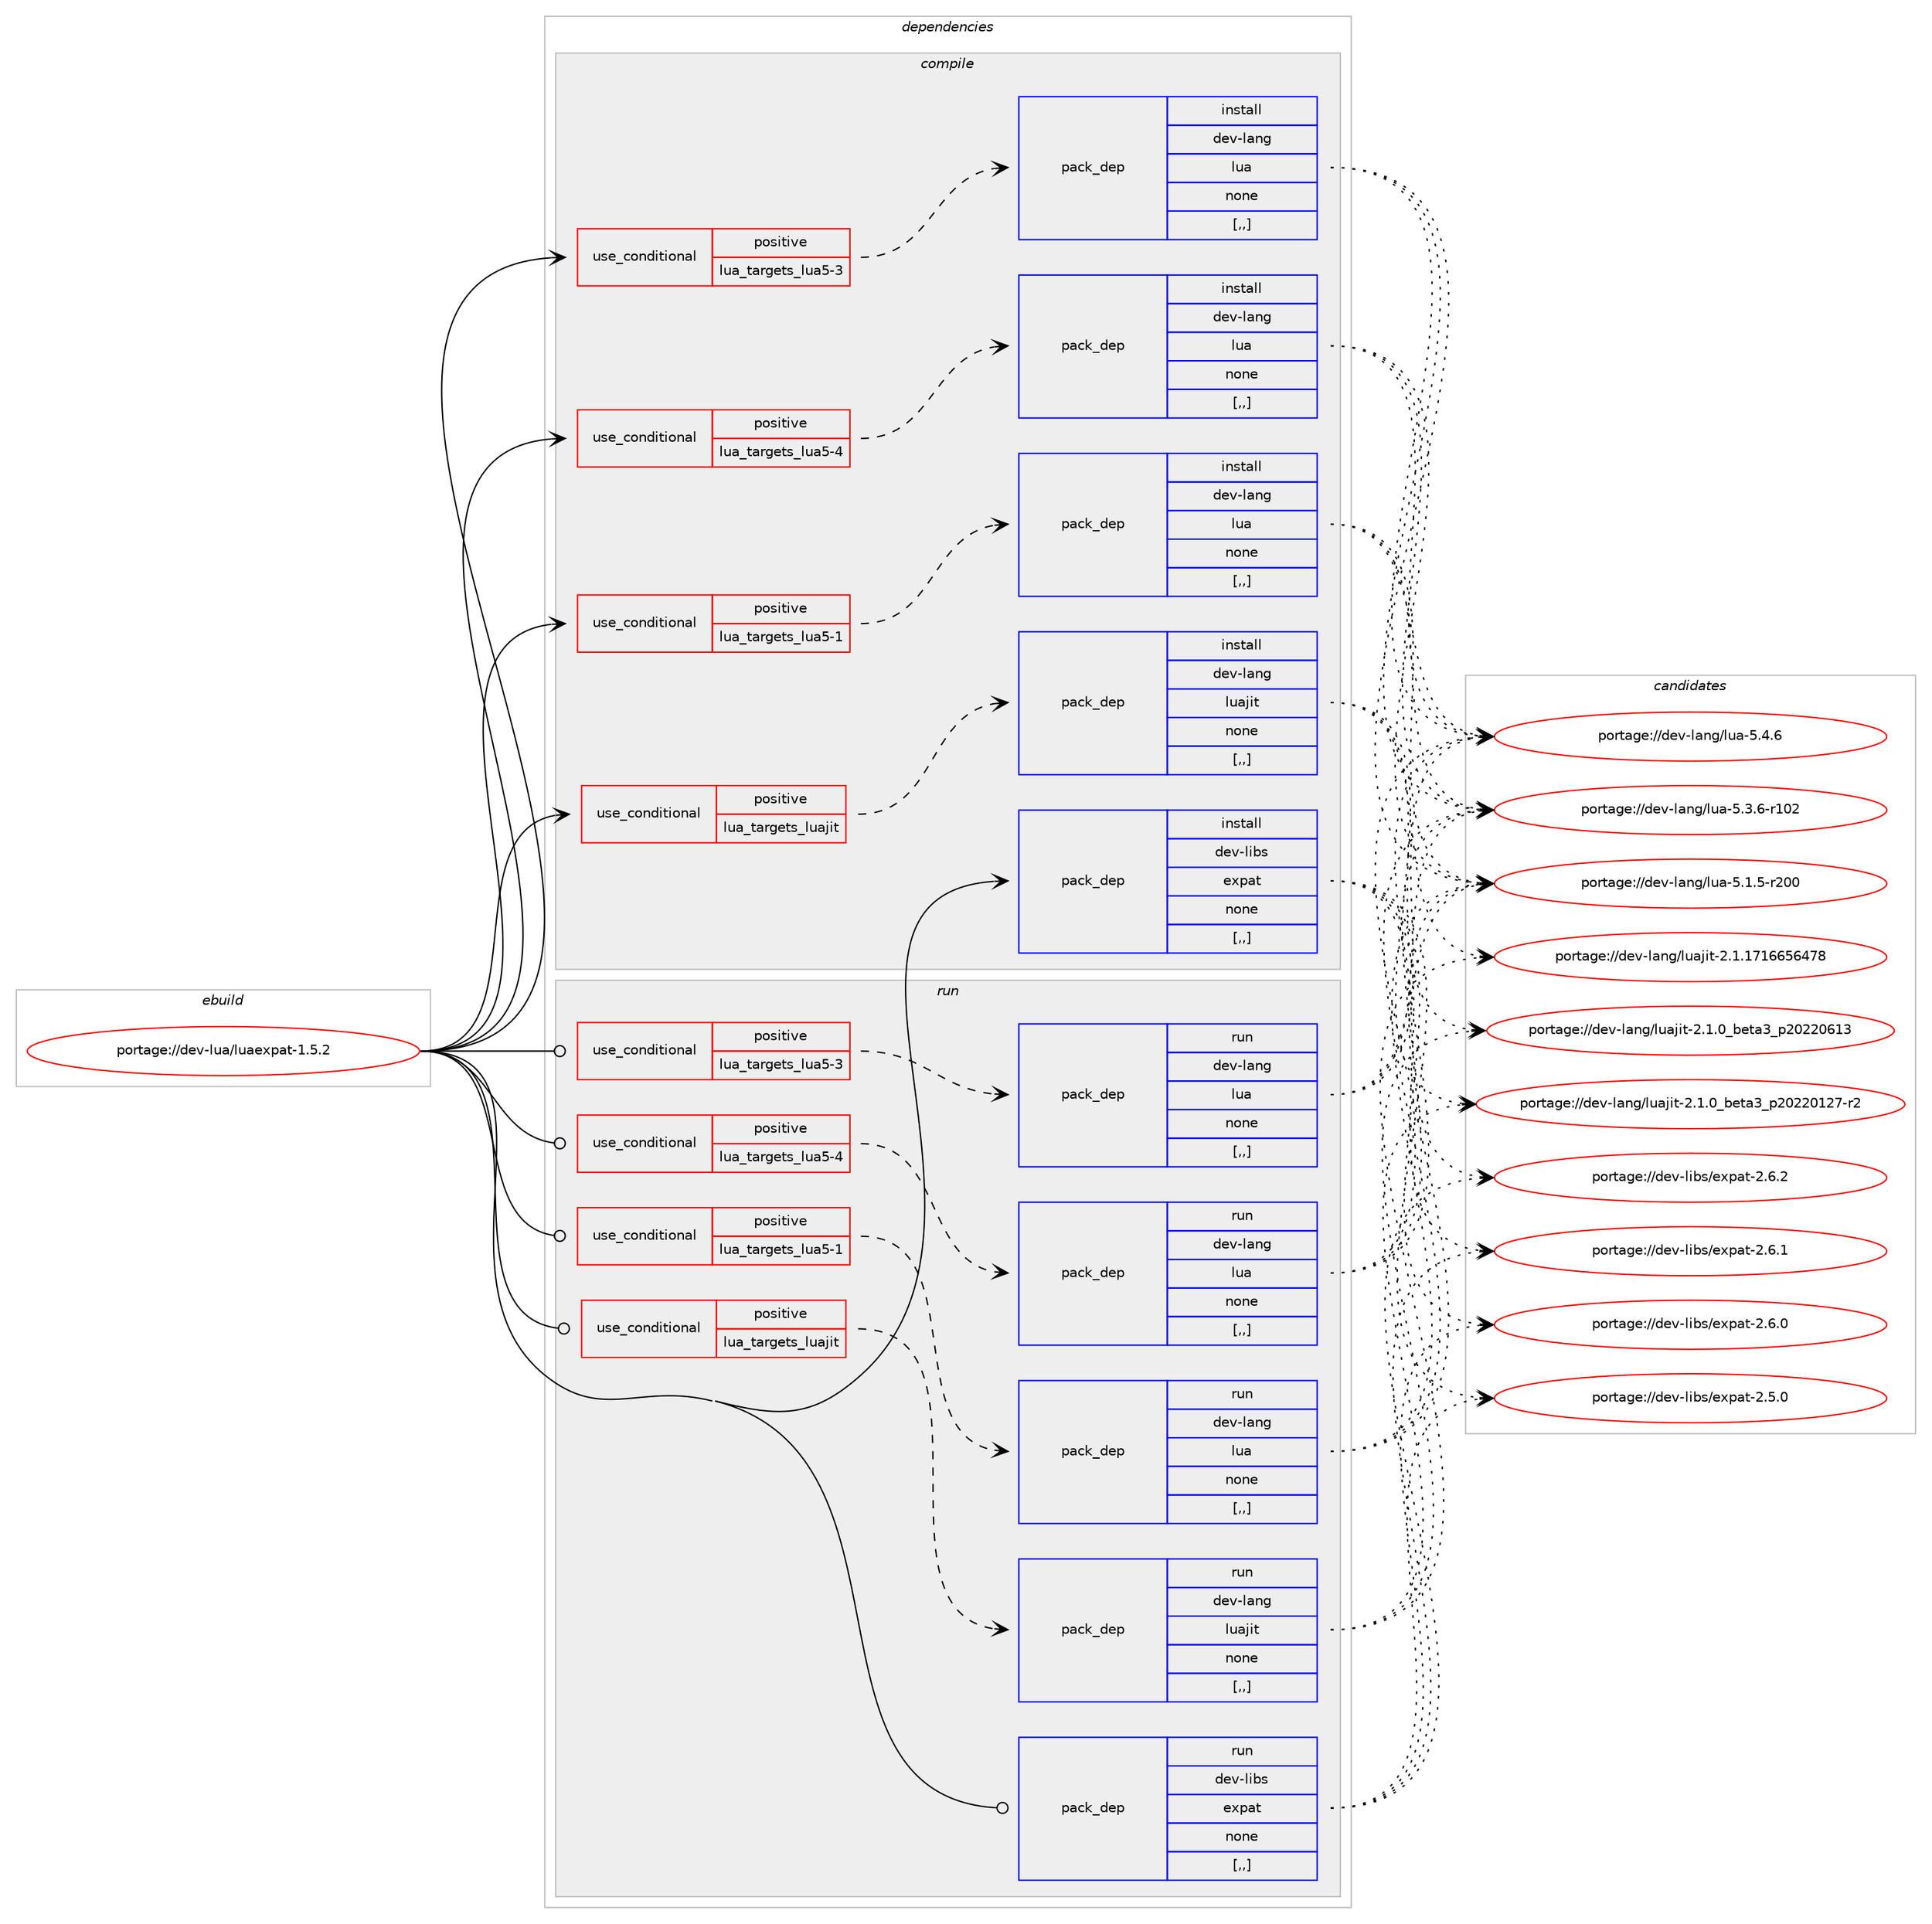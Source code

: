digraph prolog {

# *************
# Graph options
# *************

newrank=true;
concentrate=true;
compound=true;
graph [rankdir=LR,fontname=Helvetica,fontsize=10,ranksep=1.5];#, ranksep=2.5, nodesep=0.2];
edge  [arrowhead=vee];
node  [fontname=Helvetica,fontsize=10];

# **********
# The ebuild
# **********

subgraph cluster_leftcol {
color=gray;
label=<<i>ebuild</i>>;
id [label="portage://dev-lua/luaexpat-1.5.2", color=red, width=4, href="../dev-lua/luaexpat-1.5.2.svg"];
}

# ****************
# The dependencies
# ****************

subgraph cluster_midcol {
color=gray;
label=<<i>dependencies</i>>;
subgraph cluster_compile {
fillcolor="#eeeeee";
style=filled;
label=<<i>compile</i>>;
subgraph cond29097 {
dependency116713 [label=<<TABLE BORDER="0" CELLBORDER="1" CELLSPACING="0" CELLPADDING="4"><TR><TD ROWSPAN="3" CELLPADDING="10">use_conditional</TD></TR><TR><TD>positive</TD></TR><TR><TD>lua_targets_lua5-1</TD></TR></TABLE>>, shape=none, color=red];
subgraph pack86417 {
dependency116714 [label=<<TABLE BORDER="0" CELLBORDER="1" CELLSPACING="0" CELLPADDING="4" WIDTH="220"><TR><TD ROWSPAN="6" CELLPADDING="30">pack_dep</TD></TR><TR><TD WIDTH="110">install</TD></TR><TR><TD>dev-lang</TD></TR><TR><TD>lua</TD></TR><TR><TD>none</TD></TR><TR><TD>[,,]</TD></TR></TABLE>>, shape=none, color=blue];
}
dependency116713:e -> dependency116714:w [weight=20,style="dashed",arrowhead="vee"];
}
id:e -> dependency116713:w [weight=20,style="solid",arrowhead="vee"];
subgraph cond29098 {
dependency116715 [label=<<TABLE BORDER="0" CELLBORDER="1" CELLSPACING="0" CELLPADDING="4"><TR><TD ROWSPAN="3" CELLPADDING="10">use_conditional</TD></TR><TR><TD>positive</TD></TR><TR><TD>lua_targets_lua5-3</TD></TR></TABLE>>, shape=none, color=red];
subgraph pack86418 {
dependency116716 [label=<<TABLE BORDER="0" CELLBORDER="1" CELLSPACING="0" CELLPADDING="4" WIDTH="220"><TR><TD ROWSPAN="6" CELLPADDING="30">pack_dep</TD></TR><TR><TD WIDTH="110">install</TD></TR><TR><TD>dev-lang</TD></TR><TR><TD>lua</TD></TR><TR><TD>none</TD></TR><TR><TD>[,,]</TD></TR></TABLE>>, shape=none, color=blue];
}
dependency116715:e -> dependency116716:w [weight=20,style="dashed",arrowhead="vee"];
}
id:e -> dependency116715:w [weight=20,style="solid",arrowhead="vee"];
subgraph cond29099 {
dependency116717 [label=<<TABLE BORDER="0" CELLBORDER="1" CELLSPACING="0" CELLPADDING="4"><TR><TD ROWSPAN="3" CELLPADDING="10">use_conditional</TD></TR><TR><TD>positive</TD></TR><TR><TD>lua_targets_lua5-4</TD></TR></TABLE>>, shape=none, color=red];
subgraph pack86419 {
dependency116718 [label=<<TABLE BORDER="0" CELLBORDER="1" CELLSPACING="0" CELLPADDING="4" WIDTH="220"><TR><TD ROWSPAN="6" CELLPADDING="30">pack_dep</TD></TR><TR><TD WIDTH="110">install</TD></TR><TR><TD>dev-lang</TD></TR><TR><TD>lua</TD></TR><TR><TD>none</TD></TR><TR><TD>[,,]</TD></TR></TABLE>>, shape=none, color=blue];
}
dependency116717:e -> dependency116718:w [weight=20,style="dashed",arrowhead="vee"];
}
id:e -> dependency116717:w [weight=20,style="solid",arrowhead="vee"];
subgraph cond29100 {
dependency116719 [label=<<TABLE BORDER="0" CELLBORDER="1" CELLSPACING="0" CELLPADDING="4"><TR><TD ROWSPAN="3" CELLPADDING="10">use_conditional</TD></TR><TR><TD>positive</TD></TR><TR><TD>lua_targets_luajit</TD></TR></TABLE>>, shape=none, color=red];
subgraph pack86420 {
dependency116720 [label=<<TABLE BORDER="0" CELLBORDER="1" CELLSPACING="0" CELLPADDING="4" WIDTH="220"><TR><TD ROWSPAN="6" CELLPADDING="30">pack_dep</TD></TR><TR><TD WIDTH="110">install</TD></TR><TR><TD>dev-lang</TD></TR><TR><TD>luajit</TD></TR><TR><TD>none</TD></TR><TR><TD>[,,]</TD></TR></TABLE>>, shape=none, color=blue];
}
dependency116719:e -> dependency116720:w [weight=20,style="dashed",arrowhead="vee"];
}
id:e -> dependency116719:w [weight=20,style="solid",arrowhead="vee"];
subgraph pack86421 {
dependency116721 [label=<<TABLE BORDER="0" CELLBORDER="1" CELLSPACING="0" CELLPADDING="4" WIDTH="220"><TR><TD ROWSPAN="6" CELLPADDING="30">pack_dep</TD></TR><TR><TD WIDTH="110">install</TD></TR><TR><TD>dev-libs</TD></TR><TR><TD>expat</TD></TR><TR><TD>none</TD></TR><TR><TD>[,,]</TD></TR></TABLE>>, shape=none, color=blue];
}
id:e -> dependency116721:w [weight=20,style="solid",arrowhead="vee"];
}
subgraph cluster_compileandrun {
fillcolor="#eeeeee";
style=filled;
label=<<i>compile and run</i>>;
}
subgraph cluster_run {
fillcolor="#eeeeee";
style=filled;
label=<<i>run</i>>;
subgraph cond29101 {
dependency116722 [label=<<TABLE BORDER="0" CELLBORDER="1" CELLSPACING="0" CELLPADDING="4"><TR><TD ROWSPAN="3" CELLPADDING="10">use_conditional</TD></TR><TR><TD>positive</TD></TR><TR><TD>lua_targets_lua5-1</TD></TR></TABLE>>, shape=none, color=red];
subgraph pack86422 {
dependency116723 [label=<<TABLE BORDER="0" CELLBORDER="1" CELLSPACING="0" CELLPADDING="4" WIDTH="220"><TR><TD ROWSPAN="6" CELLPADDING="30">pack_dep</TD></TR><TR><TD WIDTH="110">run</TD></TR><TR><TD>dev-lang</TD></TR><TR><TD>lua</TD></TR><TR><TD>none</TD></TR><TR><TD>[,,]</TD></TR></TABLE>>, shape=none, color=blue];
}
dependency116722:e -> dependency116723:w [weight=20,style="dashed",arrowhead="vee"];
}
id:e -> dependency116722:w [weight=20,style="solid",arrowhead="odot"];
subgraph cond29102 {
dependency116724 [label=<<TABLE BORDER="0" CELLBORDER="1" CELLSPACING="0" CELLPADDING="4"><TR><TD ROWSPAN="3" CELLPADDING="10">use_conditional</TD></TR><TR><TD>positive</TD></TR><TR><TD>lua_targets_lua5-3</TD></TR></TABLE>>, shape=none, color=red];
subgraph pack86423 {
dependency116725 [label=<<TABLE BORDER="0" CELLBORDER="1" CELLSPACING="0" CELLPADDING="4" WIDTH="220"><TR><TD ROWSPAN="6" CELLPADDING="30">pack_dep</TD></TR><TR><TD WIDTH="110">run</TD></TR><TR><TD>dev-lang</TD></TR><TR><TD>lua</TD></TR><TR><TD>none</TD></TR><TR><TD>[,,]</TD></TR></TABLE>>, shape=none, color=blue];
}
dependency116724:e -> dependency116725:w [weight=20,style="dashed",arrowhead="vee"];
}
id:e -> dependency116724:w [weight=20,style="solid",arrowhead="odot"];
subgraph cond29103 {
dependency116726 [label=<<TABLE BORDER="0" CELLBORDER="1" CELLSPACING="0" CELLPADDING="4"><TR><TD ROWSPAN="3" CELLPADDING="10">use_conditional</TD></TR><TR><TD>positive</TD></TR><TR><TD>lua_targets_lua5-4</TD></TR></TABLE>>, shape=none, color=red];
subgraph pack86424 {
dependency116727 [label=<<TABLE BORDER="0" CELLBORDER="1" CELLSPACING="0" CELLPADDING="4" WIDTH="220"><TR><TD ROWSPAN="6" CELLPADDING="30">pack_dep</TD></TR><TR><TD WIDTH="110">run</TD></TR><TR><TD>dev-lang</TD></TR><TR><TD>lua</TD></TR><TR><TD>none</TD></TR><TR><TD>[,,]</TD></TR></TABLE>>, shape=none, color=blue];
}
dependency116726:e -> dependency116727:w [weight=20,style="dashed",arrowhead="vee"];
}
id:e -> dependency116726:w [weight=20,style="solid",arrowhead="odot"];
subgraph cond29104 {
dependency116728 [label=<<TABLE BORDER="0" CELLBORDER="1" CELLSPACING="0" CELLPADDING="4"><TR><TD ROWSPAN="3" CELLPADDING="10">use_conditional</TD></TR><TR><TD>positive</TD></TR><TR><TD>lua_targets_luajit</TD></TR></TABLE>>, shape=none, color=red];
subgraph pack86425 {
dependency116729 [label=<<TABLE BORDER="0" CELLBORDER="1" CELLSPACING="0" CELLPADDING="4" WIDTH="220"><TR><TD ROWSPAN="6" CELLPADDING="30">pack_dep</TD></TR><TR><TD WIDTH="110">run</TD></TR><TR><TD>dev-lang</TD></TR><TR><TD>luajit</TD></TR><TR><TD>none</TD></TR><TR><TD>[,,]</TD></TR></TABLE>>, shape=none, color=blue];
}
dependency116728:e -> dependency116729:w [weight=20,style="dashed",arrowhead="vee"];
}
id:e -> dependency116728:w [weight=20,style="solid",arrowhead="odot"];
subgraph pack86426 {
dependency116730 [label=<<TABLE BORDER="0" CELLBORDER="1" CELLSPACING="0" CELLPADDING="4" WIDTH="220"><TR><TD ROWSPAN="6" CELLPADDING="30">pack_dep</TD></TR><TR><TD WIDTH="110">run</TD></TR><TR><TD>dev-libs</TD></TR><TR><TD>expat</TD></TR><TR><TD>none</TD></TR><TR><TD>[,,]</TD></TR></TABLE>>, shape=none, color=blue];
}
id:e -> dependency116730:w [weight=20,style="solid",arrowhead="odot"];
}
}

# **************
# The candidates
# **************

subgraph cluster_choices {
rank=same;
color=gray;
label=<<i>candidates</i>>;

subgraph choice86417 {
color=black;
nodesep=1;
choice10010111845108971101034710811797455346524654 [label="portage://dev-lang/lua-5.4.6", color=red, width=4,href="../dev-lang/lua-5.4.6.svg"];
choice1001011184510897110103471081179745534651465445114494850 [label="portage://dev-lang/lua-5.3.6-r102", color=red, width=4,href="../dev-lang/lua-5.3.6-r102.svg"];
choice1001011184510897110103471081179745534649465345114504848 [label="portage://dev-lang/lua-5.1.5-r200", color=red, width=4,href="../dev-lang/lua-5.1.5-r200.svg"];
dependency116714:e -> choice10010111845108971101034710811797455346524654:w [style=dotted,weight="100"];
dependency116714:e -> choice1001011184510897110103471081179745534651465445114494850:w [style=dotted,weight="100"];
dependency116714:e -> choice1001011184510897110103471081179745534649465345114504848:w [style=dotted,weight="100"];
}
subgraph choice86418 {
color=black;
nodesep=1;
choice10010111845108971101034710811797455346524654 [label="portage://dev-lang/lua-5.4.6", color=red, width=4,href="../dev-lang/lua-5.4.6.svg"];
choice1001011184510897110103471081179745534651465445114494850 [label="portage://dev-lang/lua-5.3.6-r102", color=red, width=4,href="../dev-lang/lua-5.3.6-r102.svg"];
choice1001011184510897110103471081179745534649465345114504848 [label="portage://dev-lang/lua-5.1.5-r200", color=red, width=4,href="../dev-lang/lua-5.1.5-r200.svg"];
dependency116716:e -> choice10010111845108971101034710811797455346524654:w [style=dotted,weight="100"];
dependency116716:e -> choice1001011184510897110103471081179745534651465445114494850:w [style=dotted,weight="100"];
dependency116716:e -> choice1001011184510897110103471081179745534649465345114504848:w [style=dotted,weight="100"];
}
subgraph choice86419 {
color=black;
nodesep=1;
choice10010111845108971101034710811797455346524654 [label="portage://dev-lang/lua-5.4.6", color=red, width=4,href="../dev-lang/lua-5.4.6.svg"];
choice1001011184510897110103471081179745534651465445114494850 [label="portage://dev-lang/lua-5.3.6-r102", color=red, width=4,href="../dev-lang/lua-5.3.6-r102.svg"];
choice1001011184510897110103471081179745534649465345114504848 [label="portage://dev-lang/lua-5.1.5-r200", color=red, width=4,href="../dev-lang/lua-5.1.5-r200.svg"];
dependency116718:e -> choice10010111845108971101034710811797455346524654:w [style=dotted,weight="100"];
dependency116718:e -> choice1001011184510897110103471081179745534651465445114494850:w [style=dotted,weight="100"];
dependency116718:e -> choice1001011184510897110103471081179745534649465345114504848:w [style=dotted,weight="100"];
}
subgraph choice86420 {
color=black;
nodesep=1;
choice10010111845108971101034710811797106105116455046494649554954545354525556 [label="portage://dev-lang/luajit-2.1.1716656478", color=red, width=4,href="../dev-lang/luajit-2.1.1716656478.svg"];
choice1001011184510897110103471081179710610511645504649464895981011169751951125048505048544951 [label="portage://dev-lang/luajit-2.1.0_beta3_p20220613", color=red, width=4,href="../dev-lang/luajit-2.1.0_beta3_p20220613.svg"];
choice10010111845108971101034710811797106105116455046494648959810111697519511250485050484950554511450 [label="portage://dev-lang/luajit-2.1.0_beta3_p20220127-r2", color=red, width=4,href="../dev-lang/luajit-2.1.0_beta3_p20220127-r2.svg"];
dependency116720:e -> choice10010111845108971101034710811797106105116455046494649554954545354525556:w [style=dotted,weight="100"];
dependency116720:e -> choice1001011184510897110103471081179710610511645504649464895981011169751951125048505048544951:w [style=dotted,weight="100"];
dependency116720:e -> choice10010111845108971101034710811797106105116455046494648959810111697519511250485050484950554511450:w [style=dotted,weight="100"];
}
subgraph choice86421 {
color=black;
nodesep=1;
choice10010111845108105981154710112011297116455046544650 [label="portage://dev-libs/expat-2.6.2", color=red, width=4,href="../dev-libs/expat-2.6.2.svg"];
choice10010111845108105981154710112011297116455046544649 [label="portage://dev-libs/expat-2.6.1", color=red, width=4,href="../dev-libs/expat-2.6.1.svg"];
choice10010111845108105981154710112011297116455046544648 [label="portage://dev-libs/expat-2.6.0", color=red, width=4,href="../dev-libs/expat-2.6.0.svg"];
choice10010111845108105981154710112011297116455046534648 [label="portage://dev-libs/expat-2.5.0", color=red, width=4,href="../dev-libs/expat-2.5.0.svg"];
dependency116721:e -> choice10010111845108105981154710112011297116455046544650:w [style=dotted,weight="100"];
dependency116721:e -> choice10010111845108105981154710112011297116455046544649:w [style=dotted,weight="100"];
dependency116721:e -> choice10010111845108105981154710112011297116455046544648:w [style=dotted,weight="100"];
dependency116721:e -> choice10010111845108105981154710112011297116455046534648:w [style=dotted,weight="100"];
}
subgraph choice86422 {
color=black;
nodesep=1;
choice10010111845108971101034710811797455346524654 [label="portage://dev-lang/lua-5.4.6", color=red, width=4,href="../dev-lang/lua-5.4.6.svg"];
choice1001011184510897110103471081179745534651465445114494850 [label="portage://dev-lang/lua-5.3.6-r102", color=red, width=4,href="../dev-lang/lua-5.3.6-r102.svg"];
choice1001011184510897110103471081179745534649465345114504848 [label="portage://dev-lang/lua-5.1.5-r200", color=red, width=4,href="../dev-lang/lua-5.1.5-r200.svg"];
dependency116723:e -> choice10010111845108971101034710811797455346524654:w [style=dotted,weight="100"];
dependency116723:e -> choice1001011184510897110103471081179745534651465445114494850:w [style=dotted,weight="100"];
dependency116723:e -> choice1001011184510897110103471081179745534649465345114504848:w [style=dotted,weight="100"];
}
subgraph choice86423 {
color=black;
nodesep=1;
choice10010111845108971101034710811797455346524654 [label="portage://dev-lang/lua-5.4.6", color=red, width=4,href="../dev-lang/lua-5.4.6.svg"];
choice1001011184510897110103471081179745534651465445114494850 [label="portage://dev-lang/lua-5.3.6-r102", color=red, width=4,href="../dev-lang/lua-5.3.6-r102.svg"];
choice1001011184510897110103471081179745534649465345114504848 [label="portage://dev-lang/lua-5.1.5-r200", color=red, width=4,href="../dev-lang/lua-5.1.5-r200.svg"];
dependency116725:e -> choice10010111845108971101034710811797455346524654:w [style=dotted,weight="100"];
dependency116725:e -> choice1001011184510897110103471081179745534651465445114494850:w [style=dotted,weight="100"];
dependency116725:e -> choice1001011184510897110103471081179745534649465345114504848:w [style=dotted,weight="100"];
}
subgraph choice86424 {
color=black;
nodesep=1;
choice10010111845108971101034710811797455346524654 [label="portage://dev-lang/lua-5.4.6", color=red, width=4,href="../dev-lang/lua-5.4.6.svg"];
choice1001011184510897110103471081179745534651465445114494850 [label="portage://dev-lang/lua-5.3.6-r102", color=red, width=4,href="../dev-lang/lua-5.3.6-r102.svg"];
choice1001011184510897110103471081179745534649465345114504848 [label="portage://dev-lang/lua-5.1.5-r200", color=red, width=4,href="../dev-lang/lua-5.1.5-r200.svg"];
dependency116727:e -> choice10010111845108971101034710811797455346524654:w [style=dotted,weight="100"];
dependency116727:e -> choice1001011184510897110103471081179745534651465445114494850:w [style=dotted,weight="100"];
dependency116727:e -> choice1001011184510897110103471081179745534649465345114504848:w [style=dotted,weight="100"];
}
subgraph choice86425 {
color=black;
nodesep=1;
choice10010111845108971101034710811797106105116455046494649554954545354525556 [label="portage://dev-lang/luajit-2.1.1716656478", color=red, width=4,href="../dev-lang/luajit-2.1.1716656478.svg"];
choice1001011184510897110103471081179710610511645504649464895981011169751951125048505048544951 [label="portage://dev-lang/luajit-2.1.0_beta3_p20220613", color=red, width=4,href="../dev-lang/luajit-2.1.0_beta3_p20220613.svg"];
choice10010111845108971101034710811797106105116455046494648959810111697519511250485050484950554511450 [label="portage://dev-lang/luajit-2.1.0_beta3_p20220127-r2", color=red, width=4,href="../dev-lang/luajit-2.1.0_beta3_p20220127-r2.svg"];
dependency116729:e -> choice10010111845108971101034710811797106105116455046494649554954545354525556:w [style=dotted,weight="100"];
dependency116729:e -> choice1001011184510897110103471081179710610511645504649464895981011169751951125048505048544951:w [style=dotted,weight="100"];
dependency116729:e -> choice10010111845108971101034710811797106105116455046494648959810111697519511250485050484950554511450:w [style=dotted,weight="100"];
}
subgraph choice86426 {
color=black;
nodesep=1;
choice10010111845108105981154710112011297116455046544650 [label="portage://dev-libs/expat-2.6.2", color=red, width=4,href="../dev-libs/expat-2.6.2.svg"];
choice10010111845108105981154710112011297116455046544649 [label="portage://dev-libs/expat-2.6.1", color=red, width=4,href="../dev-libs/expat-2.6.1.svg"];
choice10010111845108105981154710112011297116455046544648 [label="portage://dev-libs/expat-2.6.0", color=red, width=4,href="../dev-libs/expat-2.6.0.svg"];
choice10010111845108105981154710112011297116455046534648 [label="portage://dev-libs/expat-2.5.0", color=red, width=4,href="../dev-libs/expat-2.5.0.svg"];
dependency116730:e -> choice10010111845108105981154710112011297116455046544650:w [style=dotted,weight="100"];
dependency116730:e -> choice10010111845108105981154710112011297116455046544649:w [style=dotted,weight="100"];
dependency116730:e -> choice10010111845108105981154710112011297116455046544648:w [style=dotted,weight="100"];
dependency116730:e -> choice10010111845108105981154710112011297116455046534648:w [style=dotted,weight="100"];
}
}

}
